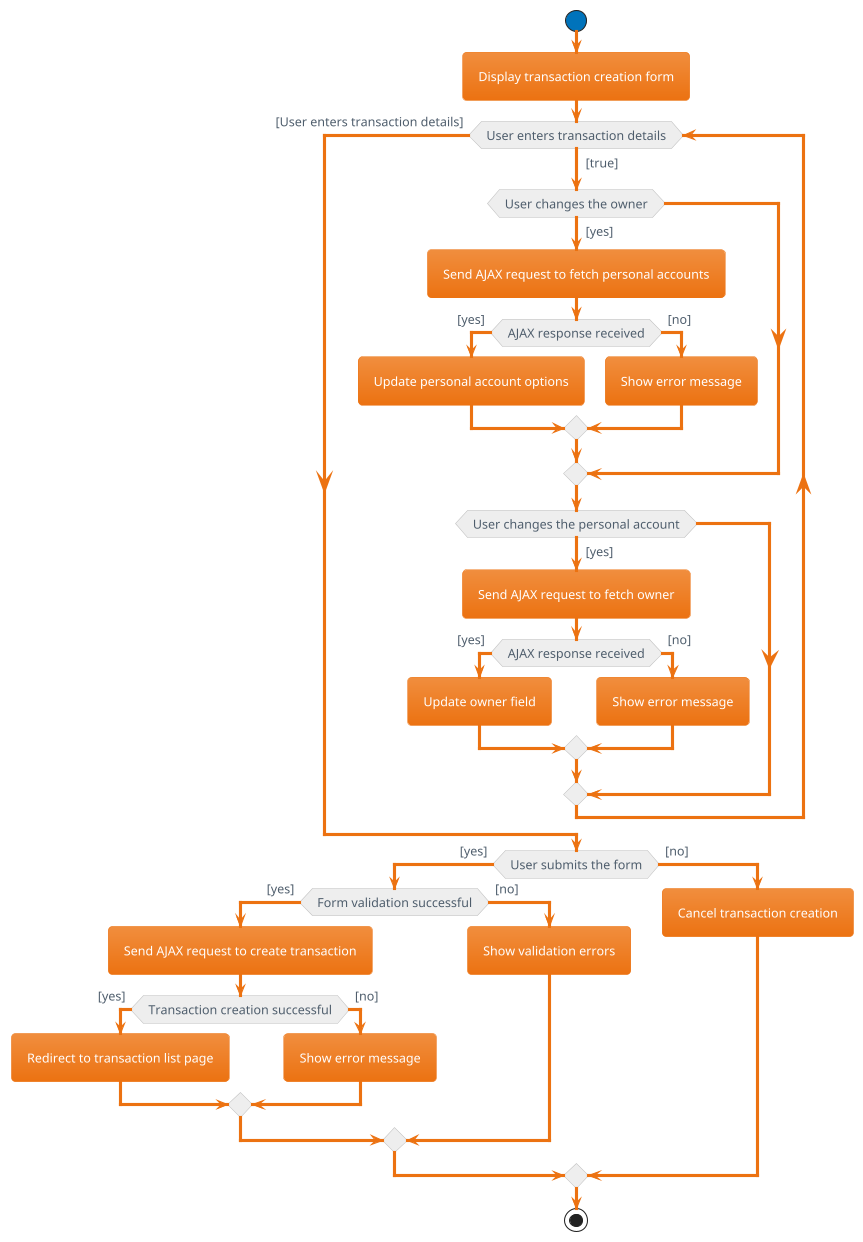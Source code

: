 @startuml
start
!theme aws-orange
:Display transaction creation form;

while (User enters transaction details) is ([true])
  if (User changes the owner) then ([yes])
    :Send AJAX request to fetch personal accounts;
    if (AJAX response received) then ([yes])
      :Update personal account options;
    else ([no])
      :Show error message;
    endif
  endif

  if (User changes the personal account) then ([yes])
    :Send AJAX request to fetch owner;
    if (AJAX response received) then ([yes])
      :Update owner field;
    else ([no])
      :Show error message;
    endif
  endif
endwhile ([User enters transaction details])

if (User submits the form) then ([yes])
  if (Form validation successful) then ([yes])
    :Send AJAX request to create transaction;
    if (Transaction creation successful) then ([yes])
      :Redirect to transaction list page;
    else ([no])
      :Show error message;
    endif
  else ([no])
    :Show validation errors;
  endif
else ([no])
  :Cancel transaction creation;
endif

stop
@enduml
